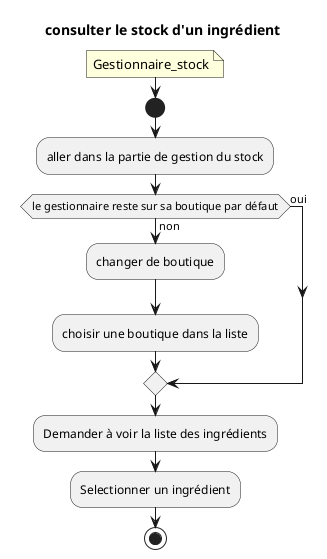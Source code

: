@startuml 4_Ingredient_SHOW_ITEM_ActivityDiagram

title consulter le stock d'un ingrédient

note : Gestionnaire_stock

start

:aller dans la partie de gestion du stock;

if (le gestionnaire reste sur sa boutique par défaut) then (oui)
else (non)
    :changer de boutique;
    :choisir une boutique dans la liste;
endif

:Demander à voir la liste des ingrédients;

:Selectionner un ingrédient;

stop

@enduml